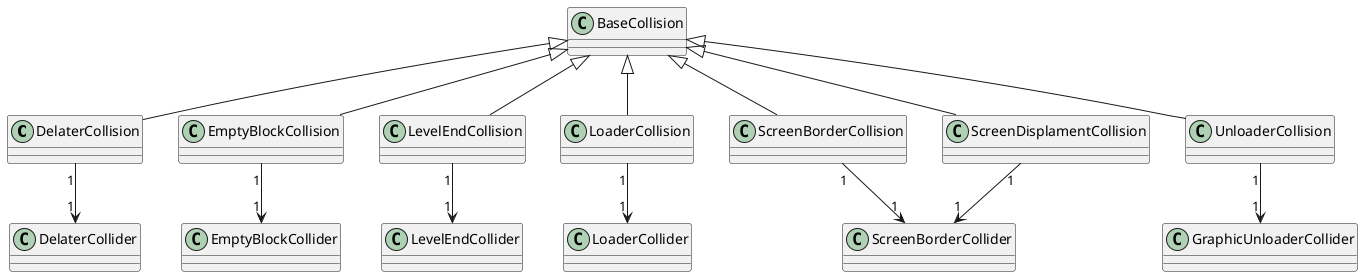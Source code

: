 @startuml Invisibles

DelaterCollision -u-|> BaseCollision
DelaterCollision "1" --> "1" DelaterCollider

EmptyBlockCollision -u-|> BaseCollision
EmptyBlockCollision "1" --> "1" EmptyBlockCollider

LevelEndCollision -u-|> BaseCollision
LevelEndCollision "1" --> "1" LevelEndCollider

LoaderCollision -u-|> BaseCollision
LoaderCollision "1" --> "1" LoaderCollider

ScreenBorderCollision -u-|> BaseCollision
ScreenBorderCollision "1" --> "1" ScreenBorderCollider

ScreenDisplamentCollision -u-|> BaseCollision
ScreenDisplamentCollision "1" --> "1" ScreenBorderCollider

UnloaderCollision -u-|> BaseCollision
UnloaderCollision "1" --> "1" GraphicUnloaderCollider

@enduml